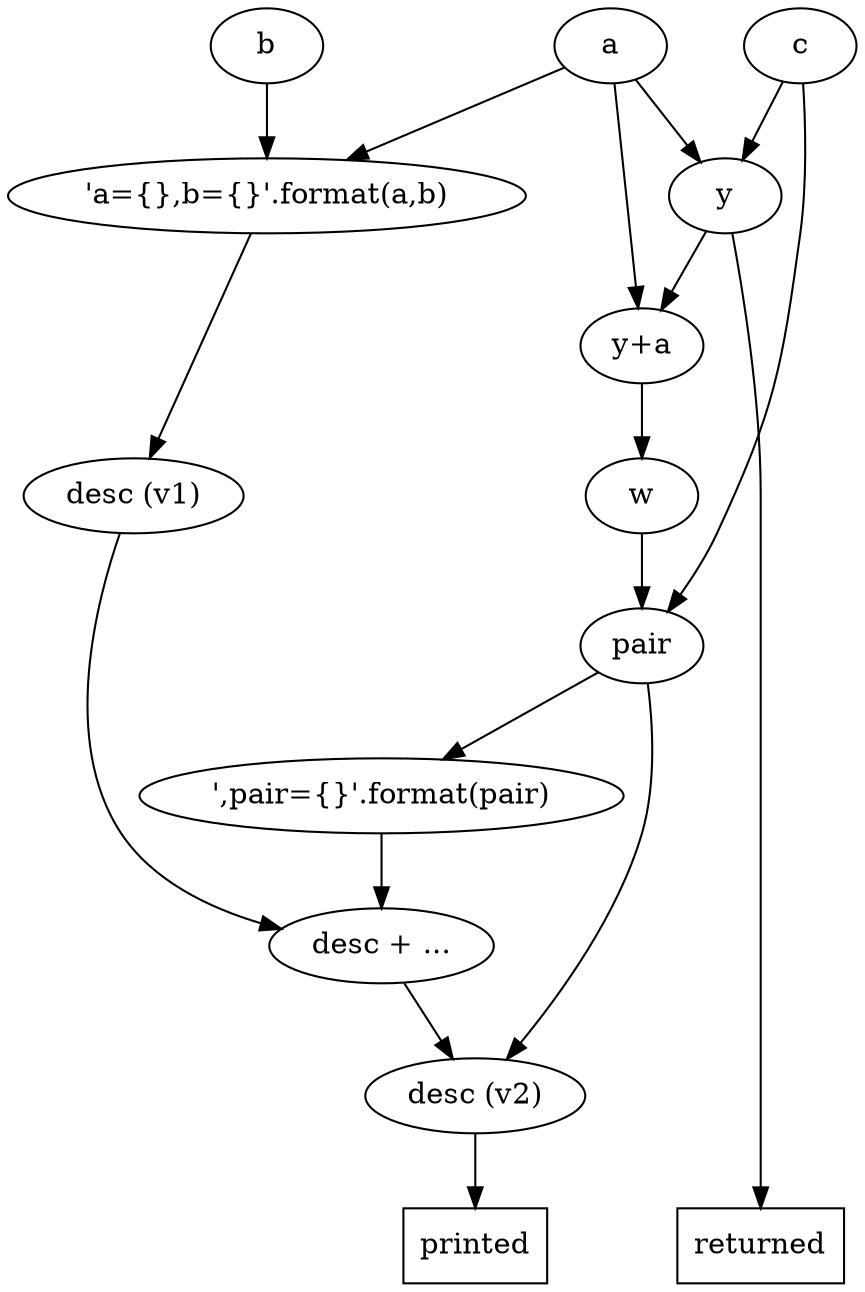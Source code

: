 digraph flowExample {
    a -> format1;
    format1[label="'a={},b={}'.format(a,b)"];
    b -> format1;
    format1 -> desc1;
    desc1[label="desc (v1)"];
    a -> y;
    c -> y;
    a -> yPa;
    y -> yPa;
    yPa[label="y+a"]
    yPa -> w;
    w -> pair;
    c -> pair;
    pair -> format2;
    format2[label="',pair={}'.format(pair)"];
    format2 -> combineDesc;
    combineDesc[label="desc + ..."];
    desc1 -> combineDesc;
    combineDesc -> desc2;
    desc2[label="desc (v2)"];
    pair -> desc2;
    desc2 -> print;
    print[label="printed",shape=box]
    return[label="returned",shape=box]
    y -> return;
    { rank=same; print; return }
    { rank=same; a;b;c }
}

